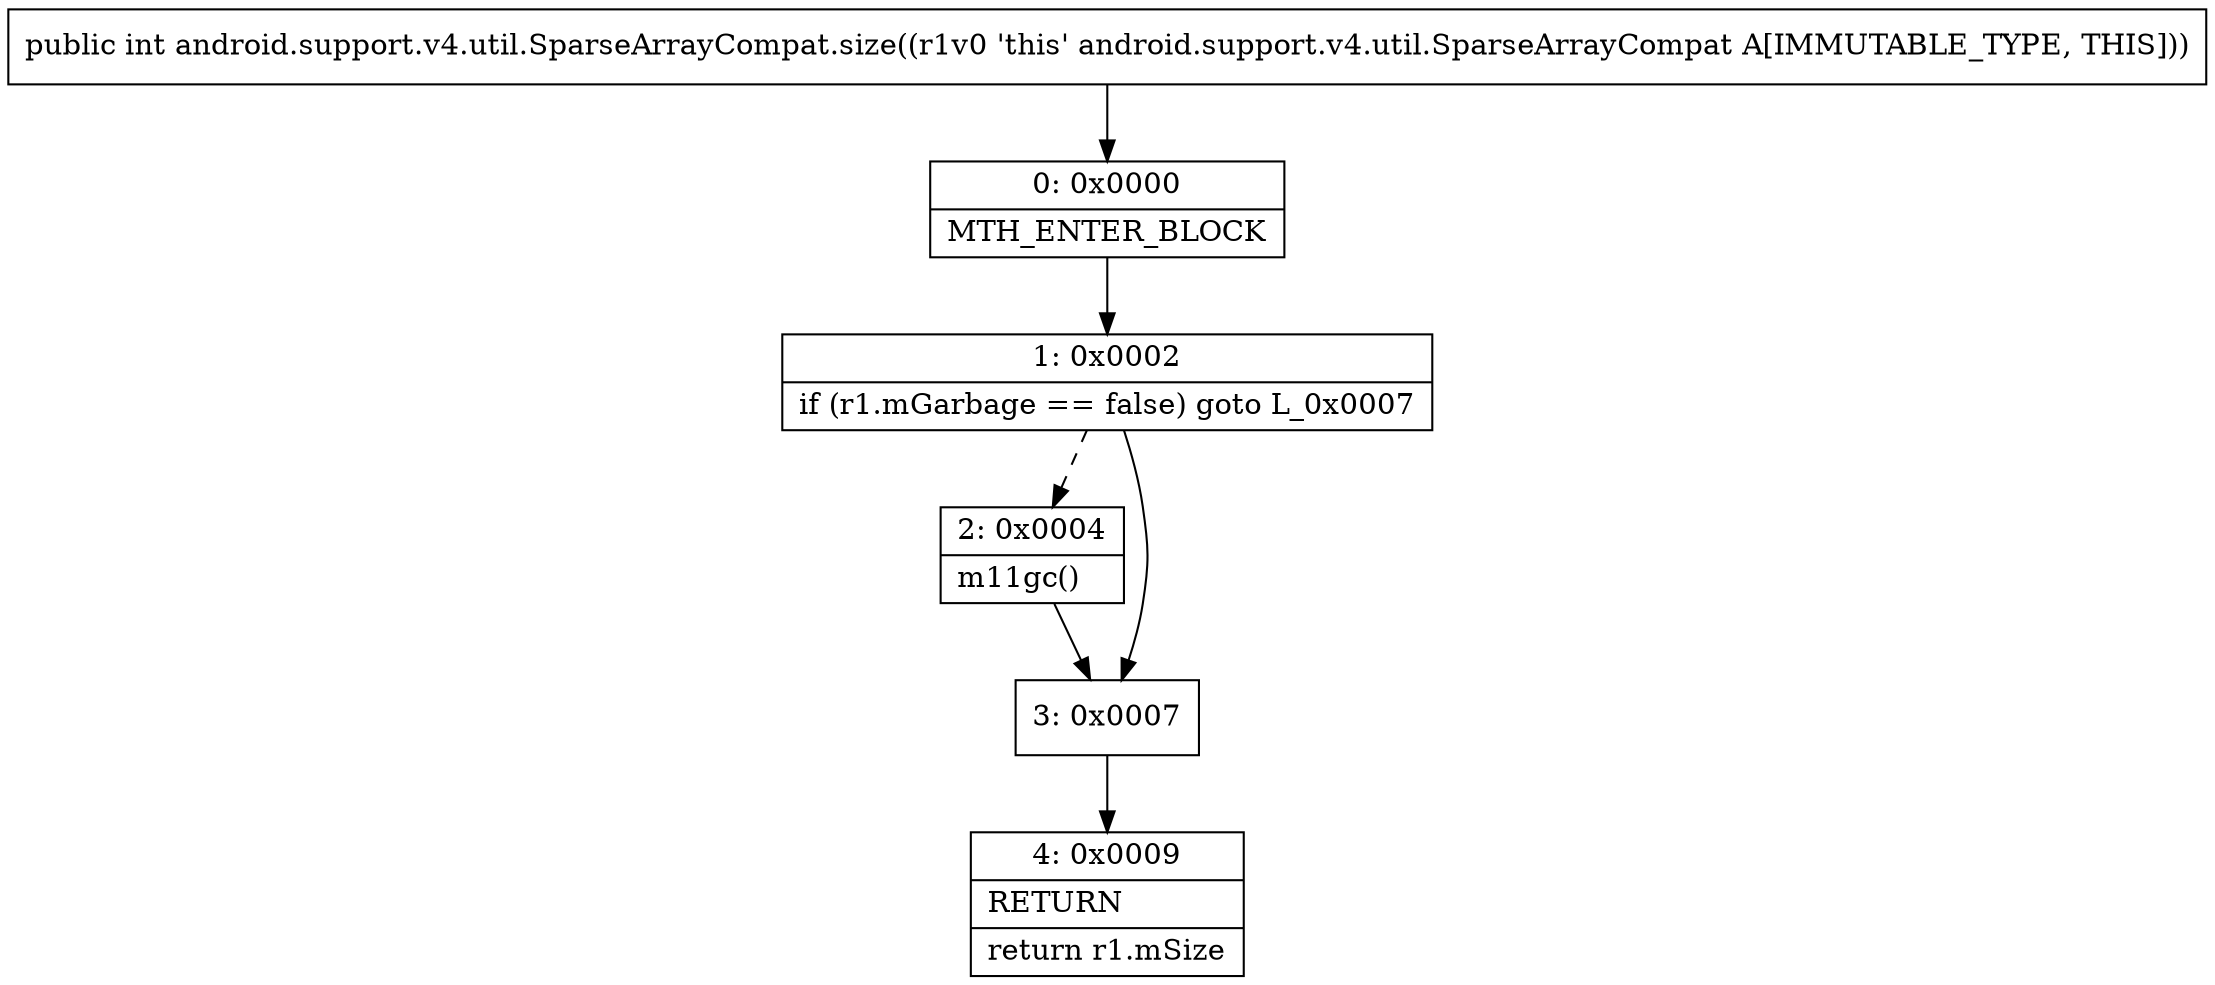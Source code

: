 digraph "CFG forandroid.support.v4.util.SparseArrayCompat.size()I" {
Node_0 [shape=record,label="{0\:\ 0x0000|MTH_ENTER_BLOCK\l}"];
Node_1 [shape=record,label="{1\:\ 0x0002|if (r1.mGarbage == false) goto L_0x0007\l}"];
Node_2 [shape=record,label="{2\:\ 0x0004|m11gc()\l}"];
Node_3 [shape=record,label="{3\:\ 0x0007}"];
Node_4 [shape=record,label="{4\:\ 0x0009|RETURN\l|return r1.mSize\l}"];
MethodNode[shape=record,label="{public int android.support.v4.util.SparseArrayCompat.size((r1v0 'this' android.support.v4.util.SparseArrayCompat A[IMMUTABLE_TYPE, THIS])) }"];
MethodNode -> Node_0;
Node_0 -> Node_1;
Node_1 -> Node_2[style=dashed];
Node_1 -> Node_3;
Node_2 -> Node_3;
Node_3 -> Node_4;
}

